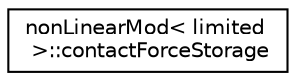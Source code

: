 digraph "Graphical Class Hierarchy"
{
 // LATEX_PDF_SIZE
  edge [fontname="Helvetica",fontsize="10",labelfontname="Helvetica",labelfontsize="10"];
  node [fontname="Helvetica",fontsize="10",shape=record];
  rankdir="LR";
  Node0 [label="nonLinearMod\< limited\l \>::contactForceStorage",height=0.2,width=0.4,color="black", fillcolor="white", style="filled",URL="$structpFlow_1_1cfModels_1_1nonLinearMod_1_1contactForceStorage.html",tooltip=" "];
}
